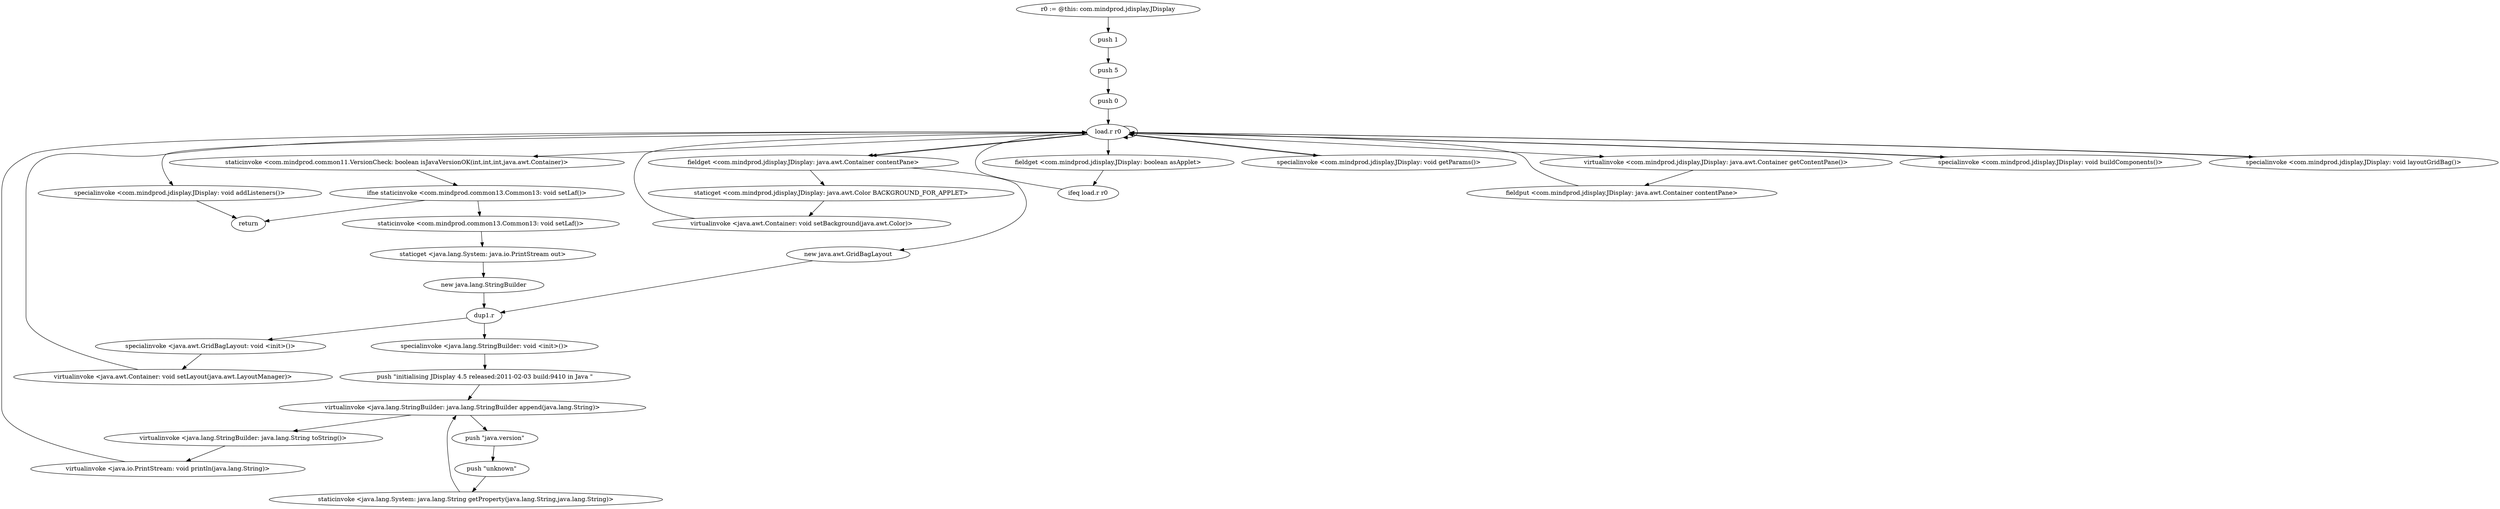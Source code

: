 digraph "" {
    "r0 := @this: com.mindprod.jdisplay.JDisplay"
    "push 1"
    "r0 := @this: com.mindprod.jdisplay.JDisplay"->"push 1";
    "push 5"
    "push 1"->"push 5";
    "push 0"
    "push 5"->"push 0";
    "load.r r0"
    "push 0"->"load.r r0";
    "staticinvoke <com.mindprod.common11.VersionCheck: boolean isJavaVersionOK(int,int,int,java.awt.Container)>"
    "load.r r0"->"staticinvoke <com.mindprod.common11.VersionCheck: boolean isJavaVersionOK(int,int,int,java.awt.Container)>";
    "ifne staticinvoke <com.mindprod.common13.Common13: void setLaf()>"
    "staticinvoke <com.mindprod.common11.VersionCheck: boolean isJavaVersionOK(int,int,int,java.awt.Container)>"->"ifne staticinvoke <com.mindprod.common13.Common13: void setLaf()>";
    "return"
    "ifne staticinvoke <com.mindprod.common13.Common13: void setLaf()>"->"return";
    "staticinvoke <com.mindprod.common13.Common13: void setLaf()>"
    "ifne staticinvoke <com.mindprod.common13.Common13: void setLaf()>"->"staticinvoke <com.mindprod.common13.Common13: void setLaf()>";
    "staticget <java.lang.System: java.io.PrintStream out>"
    "staticinvoke <com.mindprod.common13.Common13: void setLaf()>"->"staticget <java.lang.System: java.io.PrintStream out>";
    "new java.lang.StringBuilder"
    "staticget <java.lang.System: java.io.PrintStream out>"->"new java.lang.StringBuilder";
    "dup1.r"
    "new java.lang.StringBuilder"->"dup1.r";
    "specialinvoke <java.lang.StringBuilder: void <init>()>"
    "dup1.r"->"specialinvoke <java.lang.StringBuilder: void <init>()>";
    "push \"initialising JDisplay 4.5 released:2011-02-03 build:9410 in Java \""
    "specialinvoke <java.lang.StringBuilder: void <init>()>"->"push \"initialising JDisplay 4.5 released:2011-02-03 build:9410 in Java \"";
    "virtualinvoke <java.lang.StringBuilder: java.lang.StringBuilder append(java.lang.String)>"
    "push \"initialising JDisplay 4.5 released:2011-02-03 build:9410 in Java \""->"virtualinvoke <java.lang.StringBuilder: java.lang.StringBuilder append(java.lang.String)>";
    "push \"java.version\""
    "virtualinvoke <java.lang.StringBuilder: java.lang.StringBuilder append(java.lang.String)>"->"push \"java.version\"";
    "push \"unknown\""
    "push \"java.version\""->"push \"unknown\"";
    "staticinvoke <java.lang.System: java.lang.String getProperty(java.lang.String,java.lang.String)>"
    "push \"unknown\""->"staticinvoke <java.lang.System: java.lang.String getProperty(java.lang.String,java.lang.String)>";
    "staticinvoke <java.lang.System: java.lang.String getProperty(java.lang.String,java.lang.String)>"->"virtualinvoke <java.lang.StringBuilder: java.lang.StringBuilder append(java.lang.String)>";
    "virtualinvoke <java.lang.StringBuilder: java.lang.String toString()>"
    "virtualinvoke <java.lang.StringBuilder: java.lang.StringBuilder append(java.lang.String)>"->"virtualinvoke <java.lang.StringBuilder: java.lang.String toString()>";
    "virtualinvoke <java.io.PrintStream: void println(java.lang.String)>"
    "virtualinvoke <java.lang.StringBuilder: java.lang.String toString()>"->"virtualinvoke <java.io.PrintStream: void println(java.lang.String)>";
    "virtualinvoke <java.io.PrintStream: void println(java.lang.String)>"->"load.r r0";
    "fieldget <com.mindprod.jdisplay.JDisplay: boolean asApplet>"
    "load.r r0"->"fieldget <com.mindprod.jdisplay.JDisplay: boolean asApplet>";
    "ifeq load.r r0"
    "fieldget <com.mindprod.jdisplay.JDisplay: boolean asApplet>"->"ifeq load.r r0";
    "ifeq load.r r0"->"load.r r0";
    "specialinvoke <com.mindprod.jdisplay.JDisplay: void getParams()>"
    "load.r r0"->"specialinvoke <com.mindprod.jdisplay.JDisplay: void getParams()>";
    "specialinvoke <com.mindprod.jdisplay.JDisplay: void getParams()>"->"load.r r0";
    "load.r r0"->"load.r r0";
    "virtualinvoke <com.mindprod.jdisplay.JDisplay: java.awt.Container getContentPane()>"
    "load.r r0"->"virtualinvoke <com.mindprod.jdisplay.JDisplay: java.awt.Container getContentPane()>";
    "fieldput <com.mindprod.jdisplay.JDisplay: java.awt.Container contentPane>"
    "virtualinvoke <com.mindprod.jdisplay.JDisplay: java.awt.Container getContentPane()>"->"fieldput <com.mindprod.jdisplay.JDisplay: java.awt.Container contentPane>";
    "fieldput <com.mindprod.jdisplay.JDisplay: java.awt.Container contentPane>"->"load.r r0";
    "fieldget <com.mindprod.jdisplay.JDisplay: java.awt.Container contentPane>"
    "load.r r0"->"fieldget <com.mindprod.jdisplay.JDisplay: java.awt.Container contentPane>";
    "new java.awt.GridBagLayout"
    "fieldget <com.mindprod.jdisplay.JDisplay: java.awt.Container contentPane>"->"new java.awt.GridBagLayout";
    "new java.awt.GridBagLayout"->"dup1.r";
    "specialinvoke <java.awt.GridBagLayout: void <init>()>"
    "dup1.r"->"specialinvoke <java.awt.GridBagLayout: void <init>()>";
    "virtualinvoke <java.awt.Container: void setLayout(java.awt.LayoutManager)>"
    "specialinvoke <java.awt.GridBagLayout: void <init>()>"->"virtualinvoke <java.awt.Container: void setLayout(java.awt.LayoutManager)>";
    "virtualinvoke <java.awt.Container: void setLayout(java.awt.LayoutManager)>"->"load.r r0";
    "load.r r0"->"fieldget <com.mindprod.jdisplay.JDisplay: java.awt.Container contentPane>";
    "staticget <com.mindprod.jdisplay.JDisplay: java.awt.Color BACKGROUND_FOR_APPLET>"
    "fieldget <com.mindprod.jdisplay.JDisplay: java.awt.Container contentPane>"->"staticget <com.mindprod.jdisplay.JDisplay: java.awt.Color BACKGROUND_FOR_APPLET>";
    "virtualinvoke <java.awt.Container: void setBackground(java.awt.Color)>"
    "staticget <com.mindprod.jdisplay.JDisplay: java.awt.Color BACKGROUND_FOR_APPLET>"->"virtualinvoke <java.awt.Container: void setBackground(java.awt.Color)>";
    "virtualinvoke <java.awt.Container: void setBackground(java.awt.Color)>"->"load.r r0";
    "specialinvoke <com.mindprod.jdisplay.JDisplay: void buildComponents()>"
    "load.r r0"->"specialinvoke <com.mindprod.jdisplay.JDisplay: void buildComponents()>";
    "specialinvoke <com.mindprod.jdisplay.JDisplay: void buildComponents()>"->"load.r r0";
    "specialinvoke <com.mindprod.jdisplay.JDisplay: void layoutGridBag()>"
    "load.r r0"->"specialinvoke <com.mindprod.jdisplay.JDisplay: void layoutGridBag()>";
    "specialinvoke <com.mindprod.jdisplay.JDisplay: void layoutGridBag()>"->"load.r r0";
    "specialinvoke <com.mindprod.jdisplay.JDisplay: void addListeners()>"
    "load.r r0"->"specialinvoke <com.mindprod.jdisplay.JDisplay: void addListeners()>";
    "specialinvoke <com.mindprod.jdisplay.JDisplay: void addListeners()>"->"return";
}
